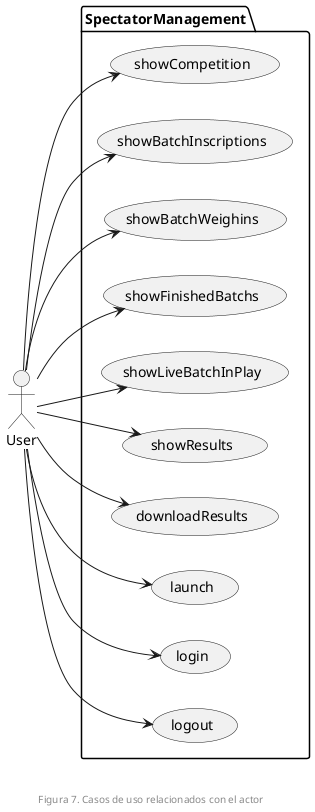 @startuml
left to right direction

package SpectatorManagement {
  usecase showCompetition
  usecase showBatchInscriptions
  usecase showBatchWeighins
  usecase showFinishedBatchs
  usecase showLiveBatchInPlay
  usecase showResults
  usecase downloadResults
  usecase launch
  usecase login
  usecase logout
}

User --> showCompetition
User --> showBatchInscriptions
User --> showBatchWeighins
User --> showFinishedBatchs
User --> showLiveBatchInPlay
User --> showResults
User --> downloadResults
User --> launch
User --> login
User --> logout

footer \n\nFigura 7. Casos de uso relacionados con el actor
@enduml
